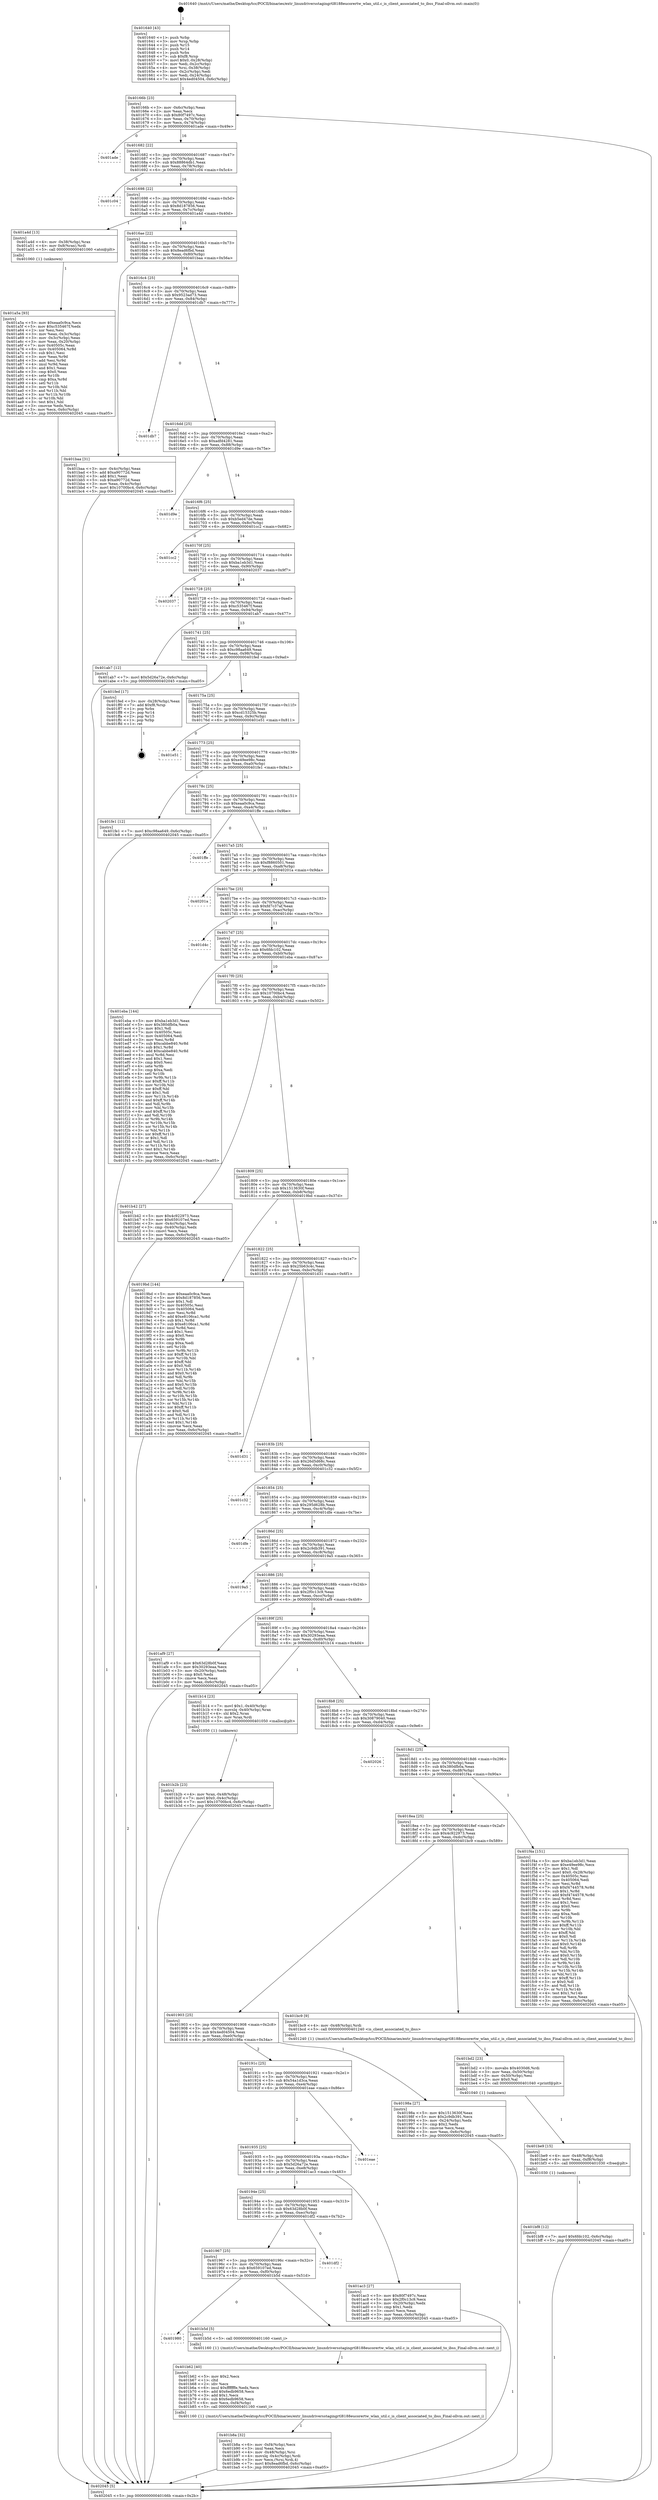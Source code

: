 digraph "0x401640" {
  label = "0x401640 (/mnt/c/Users/mathe/Desktop/tcc/POCII/binaries/extr_linuxdriversstagingrtl8188eucorertw_wlan_util.c_is_client_associated_to_ibss_Final-ollvm.out::main(0))"
  labelloc = "t"
  node[shape=record]

  Entry [label="",width=0.3,height=0.3,shape=circle,fillcolor=black,style=filled]
  "0x40166b" [label="{
     0x40166b [23]\l
     | [instrs]\l
     &nbsp;&nbsp;0x40166b \<+3\>: mov -0x6c(%rbp),%eax\l
     &nbsp;&nbsp;0x40166e \<+2\>: mov %eax,%ecx\l
     &nbsp;&nbsp;0x401670 \<+6\>: sub $0x80f7497c,%ecx\l
     &nbsp;&nbsp;0x401676 \<+3\>: mov %eax,-0x70(%rbp)\l
     &nbsp;&nbsp;0x401679 \<+3\>: mov %ecx,-0x74(%rbp)\l
     &nbsp;&nbsp;0x40167c \<+6\>: je 0000000000401ade \<main+0x49e\>\l
  }"]
  "0x401ade" [label="{
     0x401ade\l
  }", style=dashed]
  "0x401682" [label="{
     0x401682 [22]\l
     | [instrs]\l
     &nbsp;&nbsp;0x401682 \<+5\>: jmp 0000000000401687 \<main+0x47\>\l
     &nbsp;&nbsp;0x401687 \<+3\>: mov -0x70(%rbp),%eax\l
     &nbsp;&nbsp;0x40168a \<+5\>: sub $0x88864db1,%eax\l
     &nbsp;&nbsp;0x40168f \<+3\>: mov %eax,-0x78(%rbp)\l
     &nbsp;&nbsp;0x401692 \<+6\>: je 0000000000401c04 \<main+0x5c4\>\l
  }"]
  Exit [label="",width=0.3,height=0.3,shape=circle,fillcolor=black,style=filled,peripheries=2]
  "0x401c04" [label="{
     0x401c04\l
  }", style=dashed]
  "0x401698" [label="{
     0x401698 [22]\l
     | [instrs]\l
     &nbsp;&nbsp;0x401698 \<+5\>: jmp 000000000040169d \<main+0x5d\>\l
     &nbsp;&nbsp;0x40169d \<+3\>: mov -0x70(%rbp),%eax\l
     &nbsp;&nbsp;0x4016a0 \<+5\>: sub $0x8d187856,%eax\l
     &nbsp;&nbsp;0x4016a5 \<+3\>: mov %eax,-0x7c(%rbp)\l
     &nbsp;&nbsp;0x4016a8 \<+6\>: je 0000000000401a4d \<main+0x40d\>\l
  }"]
  "0x401bf8" [label="{
     0x401bf8 [12]\l
     | [instrs]\l
     &nbsp;&nbsp;0x401bf8 \<+7\>: movl $0x6fdc102,-0x6c(%rbp)\l
     &nbsp;&nbsp;0x401bff \<+5\>: jmp 0000000000402045 \<main+0xa05\>\l
  }"]
  "0x401a4d" [label="{
     0x401a4d [13]\l
     | [instrs]\l
     &nbsp;&nbsp;0x401a4d \<+4\>: mov -0x38(%rbp),%rax\l
     &nbsp;&nbsp;0x401a51 \<+4\>: mov 0x8(%rax),%rdi\l
     &nbsp;&nbsp;0x401a55 \<+5\>: call 0000000000401060 \<atoi@plt\>\l
     | [calls]\l
     &nbsp;&nbsp;0x401060 \{1\} (unknown)\l
  }"]
  "0x4016ae" [label="{
     0x4016ae [22]\l
     | [instrs]\l
     &nbsp;&nbsp;0x4016ae \<+5\>: jmp 00000000004016b3 \<main+0x73\>\l
     &nbsp;&nbsp;0x4016b3 \<+3\>: mov -0x70(%rbp),%eax\l
     &nbsp;&nbsp;0x4016b6 \<+5\>: sub $0x8ead6fbd,%eax\l
     &nbsp;&nbsp;0x4016bb \<+3\>: mov %eax,-0x80(%rbp)\l
     &nbsp;&nbsp;0x4016be \<+6\>: je 0000000000401baa \<main+0x56a\>\l
  }"]
  "0x401be9" [label="{
     0x401be9 [15]\l
     | [instrs]\l
     &nbsp;&nbsp;0x401be9 \<+4\>: mov -0x48(%rbp),%rdi\l
     &nbsp;&nbsp;0x401bed \<+6\>: mov %eax,-0xf8(%rbp)\l
     &nbsp;&nbsp;0x401bf3 \<+5\>: call 0000000000401030 \<free@plt\>\l
     | [calls]\l
     &nbsp;&nbsp;0x401030 \{1\} (unknown)\l
  }"]
  "0x401baa" [label="{
     0x401baa [31]\l
     | [instrs]\l
     &nbsp;&nbsp;0x401baa \<+3\>: mov -0x4c(%rbp),%eax\l
     &nbsp;&nbsp;0x401bad \<+5\>: add $0xa90772d,%eax\l
     &nbsp;&nbsp;0x401bb2 \<+3\>: add $0x1,%eax\l
     &nbsp;&nbsp;0x401bb5 \<+5\>: sub $0xa90772d,%eax\l
     &nbsp;&nbsp;0x401bba \<+3\>: mov %eax,-0x4c(%rbp)\l
     &nbsp;&nbsp;0x401bbd \<+7\>: movl $0x10700bc4,-0x6c(%rbp)\l
     &nbsp;&nbsp;0x401bc4 \<+5\>: jmp 0000000000402045 \<main+0xa05\>\l
  }"]
  "0x4016c4" [label="{
     0x4016c4 [25]\l
     | [instrs]\l
     &nbsp;&nbsp;0x4016c4 \<+5\>: jmp 00000000004016c9 \<main+0x89\>\l
     &nbsp;&nbsp;0x4016c9 \<+3\>: mov -0x70(%rbp),%eax\l
     &nbsp;&nbsp;0x4016cc \<+5\>: sub $0x9523ad73,%eax\l
     &nbsp;&nbsp;0x4016d1 \<+6\>: mov %eax,-0x84(%rbp)\l
     &nbsp;&nbsp;0x4016d7 \<+6\>: je 0000000000401db7 \<main+0x777\>\l
  }"]
  "0x401bd2" [label="{
     0x401bd2 [23]\l
     | [instrs]\l
     &nbsp;&nbsp;0x401bd2 \<+10\>: movabs $0x4030d6,%rdi\l
     &nbsp;&nbsp;0x401bdc \<+3\>: mov %eax,-0x50(%rbp)\l
     &nbsp;&nbsp;0x401bdf \<+3\>: mov -0x50(%rbp),%esi\l
     &nbsp;&nbsp;0x401be2 \<+2\>: mov $0x0,%al\l
     &nbsp;&nbsp;0x401be4 \<+5\>: call 0000000000401040 \<printf@plt\>\l
     | [calls]\l
     &nbsp;&nbsp;0x401040 \{1\} (unknown)\l
  }"]
  "0x401db7" [label="{
     0x401db7\l
  }", style=dashed]
  "0x4016dd" [label="{
     0x4016dd [25]\l
     | [instrs]\l
     &nbsp;&nbsp;0x4016dd \<+5\>: jmp 00000000004016e2 \<main+0xa2\>\l
     &nbsp;&nbsp;0x4016e2 \<+3\>: mov -0x70(%rbp),%eax\l
     &nbsp;&nbsp;0x4016e5 \<+5\>: sub $0xadfd4281,%eax\l
     &nbsp;&nbsp;0x4016ea \<+6\>: mov %eax,-0x88(%rbp)\l
     &nbsp;&nbsp;0x4016f0 \<+6\>: je 0000000000401d9e \<main+0x75e\>\l
  }"]
  "0x401b8a" [label="{
     0x401b8a [32]\l
     | [instrs]\l
     &nbsp;&nbsp;0x401b8a \<+6\>: mov -0xf4(%rbp),%ecx\l
     &nbsp;&nbsp;0x401b90 \<+3\>: imul %eax,%ecx\l
     &nbsp;&nbsp;0x401b93 \<+4\>: mov -0x48(%rbp),%rsi\l
     &nbsp;&nbsp;0x401b97 \<+4\>: movslq -0x4c(%rbp),%rdi\l
     &nbsp;&nbsp;0x401b9b \<+3\>: mov %ecx,(%rsi,%rdi,4)\l
     &nbsp;&nbsp;0x401b9e \<+7\>: movl $0x8ead6fbd,-0x6c(%rbp)\l
     &nbsp;&nbsp;0x401ba5 \<+5\>: jmp 0000000000402045 \<main+0xa05\>\l
  }"]
  "0x401d9e" [label="{
     0x401d9e\l
  }", style=dashed]
  "0x4016f6" [label="{
     0x4016f6 [25]\l
     | [instrs]\l
     &nbsp;&nbsp;0x4016f6 \<+5\>: jmp 00000000004016fb \<main+0xbb\>\l
     &nbsp;&nbsp;0x4016fb \<+3\>: mov -0x70(%rbp),%eax\l
     &nbsp;&nbsp;0x4016fe \<+5\>: sub $0xb5ed47de,%eax\l
     &nbsp;&nbsp;0x401703 \<+6\>: mov %eax,-0x8c(%rbp)\l
     &nbsp;&nbsp;0x401709 \<+6\>: je 0000000000401cc2 \<main+0x682\>\l
  }"]
  "0x401b62" [label="{
     0x401b62 [40]\l
     | [instrs]\l
     &nbsp;&nbsp;0x401b62 \<+5\>: mov $0x2,%ecx\l
     &nbsp;&nbsp;0x401b67 \<+1\>: cltd\l
     &nbsp;&nbsp;0x401b68 \<+2\>: idiv %ecx\l
     &nbsp;&nbsp;0x401b6a \<+6\>: imul $0xfffffffe,%edx,%ecx\l
     &nbsp;&nbsp;0x401b70 \<+6\>: add $0x6edb9658,%ecx\l
     &nbsp;&nbsp;0x401b76 \<+3\>: add $0x1,%ecx\l
     &nbsp;&nbsp;0x401b79 \<+6\>: sub $0x6edb9658,%ecx\l
     &nbsp;&nbsp;0x401b7f \<+6\>: mov %ecx,-0xf4(%rbp)\l
     &nbsp;&nbsp;0x401b85 \<+5\>: call 0000000000401160 \<next_i\>\l
     | [calls]\l
     &nbsp;&nbsp;0x401160 \{1\} (/mnt/c/Users/mathe/Desktop/tcc/POCII/binaries/extr_linuxdriversstagingrtl8188eucorertw_wlan_util.c_is_client_associated_to_ibss_Final-ollvm.out::next_i)\l
  }"]
  "0x401cc2" [label="{
     0x401cc2\l
  }", style=dashed]
  "0x40170f" [label="{
     0x40170f [25]\l
     | [instrs]\l
     &nbsp;&nbsp;0x40170f \<+5\>: jmp 0000000000401714 \<main+0xd4\>\l
     &nbsp;&nbsp;0x401714 \<+3\>: mov -0x70(%rbp),%eax\l
     &nbsp;&nbsp;0x401717 \<+5\>: sub $0xba1eb3d1,%eax\l
     &nbsp;&nbsp;0x40171c \<+6\>: mov %eax,-0x90(%rbp)\l
     &nbsp;&nbsp;0x401722 \<+6\>: je 0000000000402037 \<main+0x9f7\>\l
  }"]
  "0x401980" [label="{
     0x401980\l
  }", style=dashed]
  "0x402037" [label="{
     0x402037\l
  }", style=dashed]
  "0x401728" [label="{
     0x401728 [25]\l
     | [instrs]\l
     &nbsp;&nbsp;0x401728 \<+5\>: jmp 000000000040172d \<main+0xed\>\l
     &nbsp;&nbsp;0x40172d \<+3\>: mov -0x70(%rbp),%eax\l
     &nbsp;&nbsp;0x401730 \<+5\>: sub $0xc535467f,%eax\l
     &nbsp;&nbsp;0x401735 \<+6\>: mov %eax,-0x94(%rbp)\l
     &nbsp;&nbsp;0x40173b \<+6\>: je 0000000000401ab7 \<main+0x477\>\l
  }"]
  "0x401b5d" [label="{
     0x401b5d [5]\l
     | [instrs]\l
     &nbsp;&nbsp;0x401b5d \<+5\>: call 0000000000401160 \<next_i\>\l
     | [calls]\l
     &nbsp;&nbsp;0x401160 \{1\} (/mnt/c/Users/mathe/Desktop/tcc/POCII/binaries/extr_linuxdriversstagingrtl8188eucorertw_wlan_util.c_is_client_associated_to_ibss_Final-ollvm.out::next_i)\l
  }"]
  "0x401ab7" [label="{
     0x401ab7 [12]\l
     | [instrs]\l
     &nbsp;&nbsp;0x401ab7 \<+7\>: movl $0x5d26a72e,-0x6c(%rbp)\l
     &nbsp;&nbsp;0x401abe \<+5\>: jmp 0000000000402045 \<main+0xa05\>\l
  }"]
  "0x401741" [label="{
     0x401741 [25]\l
     | [instrs]\l
     &nbsp;&nbsp;0x401741 \<+5\>: jmp 0000000000401746 \<main+0x106\>\l
     &nbsp;&nbsp;0x401746 \<+3\>: mov -0x70(%rbp),%eax\l
     &nbsp;&nbsp;0x401749 \<+5\>: sub $0xc98aa649,%eax\l
     &nbsp;&nbsp;0x40174e \<+6\>: mov %eax,-0x98(%rbp)\l
     &nbsp;&nbsp;0x401754 \<+6\>: je 0000000000401fed \<main+0x9ad\>\l
  }"]
  "0x401967" [label="{
     0x401967 [25]\l
     | [instrs]\l
     &nbsp;&nbsp;0x401967 \<+5\>: jmp 000000000040196c \<main+0x32c\>\l
     &nbsp;&nbsp;0x40196c \<+3\>: mov -0x70(%rbp),%eax\l
     &nbsp;&nbsp;0x40196f \<+5\>: sub $0x659107ed,%eax\l
     &nbsp;&nbsp;0x401974 \<+6\>: mov %eax,-0xf0(%rbp)\l
     &nbsp;&nbsp;0x40197a \<+6\>: je 0000000000401b5d \<main+0x51d\>\l
  }"]
  "0x401fed" [label="{
     0x401fed [17]\l
     | [instrs]\l
     &nbsp;&nbsp;0x401fed \<+3\>: mov -0x28(%rbp),%eax\l
     &nbsp;&nbsp;0x401ff0 \<+7\>: add $0xf8,%rsp\l
     &nbsp;&nbsp;0x401ff7 \<+1\>: pop %rbx\l
     &nbsp;&nbsp;0x401ff8 \<+2\>: pop %r14\l
     &nbsp;&nbsp;0x401ffa \<+2\>: pop %r15\l
     &nbsp;&nbsp;0x401ffc \<+1\>: pop %rbp\l
     &nbsp;&nbsp;0x401ffd \<+1\>: ret\l
  }"]
  "0x40175a" [label="{
     0x40175a [25]\l
     | [instrs]\l
     &nbsp;&nbsp;0x40175a \<+5\>: jmp 000000000040175f \<main+0x11f\>\l
     &nbsp;&nbsp;0x40175f \<+3\>: mov -0x70(%rbp),%eax\l
     &nbsp;&nbsp;0x401762 \<+5\>: sub $0xcd15325b,%eax\l
     &nbsp;&nbsp;0x401767 \<+6\>: mov %eax,-0x9c(%rbp)\l
     &nbsp;&nbsp;0x40176d \<+6\>: je 0000000000401e51 \<main+0x811\>\l
  }"]
  "0x401df2" [label="{
     0x401df2\l
  }", style=dashed]
  "0x401e51" [label="{
     0x401e51\l
  }", style=dashed]
  "0x401773" [label="{
     0x401773 [25]\l
     | [instrs]\l
     &nbsp;&nbsp;0x401773 \<+5\>: jmp 0000000000401778 \<main+0x138\>\l
     &nbsp;&nbsp;0x401778 \<+3\>: mov -0x70(%rbp),%eax\l
     &nbsp;&nbsp;0x40177b \<+5\>: sub $0xe49ee98c,%eax\l
     &nbsp;&nbsp;0x401780 \<+6\>: mov %eax,-0xa0(%rbp)\l
     &nbsp;&nbsp;0x401786 \<+6\>: je 0000000000401fe1 \<main+0x9a1\>\l
  }"]
  "0x401b2b" [label="{
     0x401b2b [23]\l
     | [instrs]\l
     &nbsp;&nbsp;0x401b2b \<+4\>: mov %rax,-0x48(%rbp)\l
     &nbsp;&nbsp;0x401b2f \<+7\>: movl $0x0,-0x4c(%rbp)\l
     &nbsp;&nbsp;0x401b36 \<+7\>: movl $0x10700bc4,-0x6c(%rbp)\l
     &nbsp;&nbsp;0x401b3d \<+5\>: jmp 0000000000402045 \<main+0xa05\>\l
  }"]
  "0x401fe1" [label="{
     0x401fe1 [12]\l
     | [instrs]\l
     &nbsp;&nbsp;0x401fe1 \<+7\>: movl $0xc98aa649,-0x6c(%rbp)\l
     &nbsp;&nbsp;0x401fe8 \<+5\>: jmp 0000000000402045 \<main+0xa05\>\l
  }"]
  "0x40178c" [label="{
     0x40178c [25]\l
     | [instrs]\l
     &nbsp;&nbsp;0x40178c \<+5\>: jmp 0000000000401791 \<main+0x151\>\l
     &nbsp;&nbsp;0x401791 \<+3\>: mov -0x70(%rbp),%eax\l
     &nbsp;&nbsp;0x401794 \<+5\>: sub $0xeaa0c9ca,%eax\l
     &nbsp;&nbsp;0x401799 \<+6\>: mov %eax,-0xa4(%rbp)\l
     &nbsp;&nbsp;0x40179f \<+6\>: je 0000000000401ffe \<main+0x9be\>\l
  }"]
  "0x40194e" [label="{
     0x40194e [25]\l
     | [instrs]\l
     &nbsp;&nbsp;0x40194e \<+5\>: jmp 0000000000401953 \<main+0x313\>\l
     &nbsp;&nbsp;0x401953 \<+3\>: mov -0x70(%rbp),%eax\l
     &nbsp;&nbsp;0x401956 \<+5\>: sub $0x63d28b0f,%eax\l
     &nbsp;&nbsp;0x40195b \<+6\>: mov %eax,-0xec(%rbp)\l
     &nbsp;&nbsp;0x401961 \<+6\>: je 0000000000401df2 \<main+0x7b2\>\l
  }"]
  "0x401ffe" [label="{
     0x401ffe\l
  }", style=dashed]
  "0x4017a5" [label="{
     0x4017a5 [25]\l
     | [instrs]\l
     &nbsp;&nbsp;0x4017a5 \<+5\>: jmp 00000000004017aa \<main+0x16a\>\l
     &nbsp;&nbsp;0x4017aa \<+3\>: mov -0x70(%rbp),%eax\l
     &nbsp;&nbsp;0x4017ad \<+5\>: sub $0xf8860501,%eax\l
     &nbsp;&nbsp;0x4017b2 \<+6\>: mov %eax,-0xa8(%rbp)\l
     &nbsp;&nbsp;0x4017b8 \<+6\>: je 000000000040201a \<main+0x9da\>\l
  }"]
  "0x401ac3" [label="{
     0x401ac3 [27]\l
     | [instrs]\l
     &nbsp;&nbsp;0x401ac3 \<+5\>: mov $0x80f7497c,%eax\l
     &nbsp;&nbsp;0x401ac8 \<+5\>: mov $0x2f0c13c9,%ecx\l
     &nbsp;&nbsp;0x401acd \<+3\>: mov -0x20(%rbp),%edx\l
     &nbsp;&nbsp;0x401ad0 \<+3\>: cmp $0x1,%edx\l
     &nbsp;&nbsp;0x401ad3 \<+3\>: cmovl %ecx,%eax\l
     &nbsp;&nbsp;0x401ad6 \<+3\>: mov %eax,-0x6c(%rbp)\l
     &nbsp;&nbsp;0x401ad9 \<+5\>: jmp 0000000000402045 \<main+0xa05\>\l
  }"]
  "0x40201a" [label="{
     0x40201a\l
  }", style=dashed]
  "0x4017be" [label="{
     0x4017be [25]\l
     | [instrs]\l
     &nbsp;&nbsp;0x4017be \<+5\>: jmp 00000000004017c3 \<main+0x183\>\l
     &nbsp;&nbsp;0x4017c3 \<+3\>: mov -0x70(%rbp),%eax\l
     &nbsp;&nbsp;0x4017c6 \<+5\>: sub $0xfd7c37af,%eax\l
     &nbsp;&nbsp;0x4017cb \<+6\>: mov %eax,-0xac(%rbp)\l
     &nbsp;&nbsp;0x4017d1 \<+6\>: je 0000000000401d4c \<main+0x70c\>\l
  }"]
  "0x401935" [label="{
     0x401935 [25]\l
     | [instrs]\l
     &nbsp;&nbsp;0x401935 \<+5\>: jmp 000000000040193a \<main+0x2fa\>\l
     &nbsp;&nbsp;0x40193a \<+3\>: mov -0x70(%rbp),%eax\l
     &nbsp;&nbsp;0x40193d \<+5\>: sub $0x5d26a72e,%eax\l
     &nbsp;&nbsp;0x401942 \<+6\>: mov %eax,-0xe8(%rbp)\l
     &nbsp;&nbsp;0x401948 \<+6\>: je 0000000000401ac3 \<main+0x483\>\l
  }"]
  "0x401d4c" [label="{
     0x401d4c\l
  }", style=dashed]
  "0x4017d7" [label="{
     0x4017d7 [25]\l
     | [instrs]\l
     &nbsp;&nbsp;0x4017d7 \<+5\>: jmp 00000000004017dc \<main+0x19c\>\l
     &nbsp;&nbsp;0x4017dc \<+3\>: mov -0x70(%rbp),%eax\l
     &nbsp;&nbsp;0x4017df \<+5\>: sub $0x6fdc102,%eax\l
     &nbsp;&nbsp;0x4017e4 \<+6\>: mov %eax,-0xb0(%rbp)\l
     &nbsp;&nbsp;0x4017ea \<+6\>: je 0000000000401eba \<main+0x87a\>\l
  }"]
  "0x401eae" [label="{
     0x401eae\l
  }", style=dashed]
  "0x401eba" [label="{
     0x401eba [144]\l
     | [instrs]\l
     &nbsp;&nbsp;0x401eba \<+5\>: mov $0xba1eb3d1,%eax\l
     &nbsp;&nbsp;0x401ebf \<+5\>: mov $0x380dfb0a,%ecx\l
     &nbsp;&nbsp;0x401ec4 \<+2\>: mov $0x1,%dl\l
     &nbsp;&nbsp;0x401ec6 \<+7\>: mov 0x40505c,%esi\l
     &nbsp;&nbsp;0x401ecd \<+7\>: mov 0x405064,%edi\l
     &nbsp;&nbsp;0x401ed4 \<+3\>: mov %esi,%r8d\l
     &nbsp;&nbsp;0x401ed7 \<+7\>: sub $0xcabbe840,%r8d\l
     &nbsp;&nbsp;0x401ede \<+4\>: sub $0x1,%r8d\l
     &nbsp;&nbsp;0x401ee2 \<+7\>: add $0xcabbe840,%r8d\l
     &nbsp;&nbsp;0x401ee9 \<+4\>: imul %r8d,%esi\l
     &nbsp;&nbsp;0x401eed \<+3\>: and $0x1,%esi\l
     &nbsp;&nbsp;0x401ef0 \<+3\>: cmp $0x0,%esi\l
     &nbsp;&nbsp;0x401ef3 \<+4\>: sete %r9b\l
     &nbsp;&nbsp;0x401ef7 \<+3\>: cmp $0xa,%edi\l
     &nbsp;&nbsp;0x401efa \<+4\>: setl %r10b\l
     &nbsp;&nbsp;0x401efe \<+3\>: mov %r9b,%r11b\l
     &nbsp;&nbsp;0x401f01 \<+4\>: xor $0xff,%r11b\l
     &nbsp;&nbsp;0x401f05 \<+3\>: mov %r10b,%bl\l
     &nbsp;&nbsp;0x401f08 \<+3\>: xor $0xff,%bl\l
     &nbsp;&nbsp;0x401f0b \<+3\>: xor $0x1,%dl\l
     &nbsp;&nbsp;0x401f0e \<+3\>: mov %r11b,%r14b\l
     &nbsp;&nbsp;0x401f11 \<+4\>: and $0xff,%r14b\l
     &nbsp;&nbsp;0x401f15 \<+3\>: and %dl,%r9b\l
     &nbsp;&nbsp;0x401f18 \<+3\>: mov %bl,%r15b\l
     &nbsp;&nbsp;0x401f1b \<+4\>: and $0xff,%r15b\l
     &nbsp;&nbsp;0x401f1f \<+3\>: and %dl,%r10b\l
     &nbsp;&nbsp;0x401f22 \<+3\>: or %r9b,%r14b\l
     &nbsp;&nbsp;0x401f25 \<+3\>: or %r10b,%r15b\l
     &nbsp;&nbsp;0x401f28 \<+3\>: xor %r15b,%r14b\l
     &nbsp;&nbsp;0x401f2b \<+3\>: or %bl,%r11b\l
     &nbsp;&nbsp;0x401f2e \<+4\>: xor $0xff,%r11b\l
     &nbsp;&nbsp;0x401f32 \<+3\>: or $0x1,%dl\l
     &nbsp;&nbsp;0x401f35 \<+3\>: and %dl,%r11b\l
     &nbsp;&nbsp;0x401f38 \<+3\>: or %r11b,%r14b\l
     &nbsp;&nbsp;0x401f3b \<+4\>: test $0x1,%r14b\l
     &nbsp;&nbsp;0x401f3f \<+3\>: cmovne %ecx,%eax\l
     &nbsp;&nbsp;0x401f42 \<+3\>: mov %eax,-0x6c(%rbp)\l
     &nbsp;&nbsp;0x401f45 \<+5\>: jmp 0000000000402045 \<main+0xa05\>\l
  }"]
  "0x4017f0" [label="{
     0x4017f0 [25]\l
     | [instrs]\l
     &nbsp;&nbsp;0x4017f0 \<+5\>: jmp 00000000004017f5 \<main+0x1b5\>\l
     &nbsp;&nbsp;0x4017f5 \<+3\>: mov -0x70(%rbp),%eax\l
     &nbsp;&nbsp;0x4017f8 \<+5\>: sub $0x10700bc4,%eax\l
     &nbsp;&nbsp;0x4017fd \<+6\>: mov %eax,-0xb4(%rbp)\l
     &nbsp;&nbsp;0x401803 \<+6\>: je 0000000000401b42 \<main+0x502\>\l
  }"]
  "0x401a5a" [label="{
     0x401a5a [93]\l
     | [instrs]\l
     &nbsp;&nbsp;0x401a5a \<+5\>: mov $0xeaa0c9ca,%ecx\l
     &nbsp;&nbsp;0x401a5f \<+5\>: mov $0xc535467f,%edx\l
     &nbsp;&nbsp;0x401a64 \<+2\>: xor %esi,%esi\l
     &nbsp;&nbsp;0x401a66 \<+3\>: mov %eax,-0x3c(%rbp)\l
     &nbsp;&nbsp;0x401a69 \<+3\>: mov -0x3c(%rbp),%eax\l
     &nbsp;&nbsp;0x401a6c \<+3\>: mov %eax,-0x20(%rbp)\l
     &nbsp;&nbsp;0x401a6f \<+7\>: mov 0x40505c,%eax\l
     &nbsp;&nbsp;0x401a76 \<+8\>: mov 0x405064,%r8d\l
     &nbsp;&nbsp;0x401a7e \<+3\>: sub $0x1,%esi\l
     &nbsp;&nbsp;0x401a81 \<+3\>: mov %eax,%r9d\l
     &nbsp;&nbsp;0x401a84 \<+3\>: add %esi,%r9d\l
     &nbsp;&nbsp;0x401a87 \<+4\>: imul %r9d,%eax\l
     &nbsp;&nbsp;0x401a8b \<+3\>: and $0x1,%eax\l
     &nbsp;&nbsp;0x401a8e \<+3\>: cmp $0x0,%eax\l
     &nbsp;&nbsp;0x401a91 \<+4\>: sete %r10b\l
     &nbsp;&nbsp;0x401a95 \<+4\>: cmp $0xa,%r8d\l
     &nbsp;&nbsp;0x401a99 \<+4\>: setl %r11b\l
     &nbsp;&nbsp;0x401a9d \<+3\>: mov %r10b,%bl\l
     &nbsp;&nbsp;0x401aa0 \<+3\>: and %r11b,%bl\l
     &nbsp;&nbsp;0x401aa3 \<+3\>: xor %r11b,%r10b\l
     &nbsp;&nbsp;0x401aa6 \<+3\>: or %r10b,%bl\l
     &nbsp;&nbsp;0x401aa9 \<+3\>: test $0x1,%bl\l
     &nbsp;&nbsp;0x401aac \<+3\>: cmovne %edx,%ecx\l
     &nbsp;&nbsp;0x401aaf \<+3\>: mov %ecx,-0x6c(%rbp)\l
     &nbsp;&nbsp;0x401ab2 \<+5\>: jmp 0000000000402045 \<main+0xa05\>\l
  }"]
  "0x401b42" [label="{
     0x401b42 [27]\l
     | [instrs]\l
     &nbsp;&nbsp;0x401b42 \<+5\>: mov $0x4c922973,%eax\l
     &nbsp;&nbsp;0x401b47 \<+5\>: mov $0x659107ed,%ecx\l
     &nbsp;&nbsp;0x401b4c \<+3\>: mov -0x4c(%rbp),%edx\l
     &nbsp;&nbsp;0x401b4f \<+3\>: cmp -0x40(%rbp),%edx\l
     &nbsp;&nbsp;0x401b52 \<+3\>: cmovl %ecx,%eax\l
     &nbsp;&nbsp;0x401b55 \<+3\>: mov %eax,-0x6c(%rbp)\l
     &nbsp;&nbsp;0x401b58 \<+5\>: jmp 0000000000402045 \<main+0xa05\>\l
  }"]
  "0x401809" [label="{
     0x401809 [25]\l
     | [instrs]\l
     &nbsp;&nbsp;0x401809 \<+5\>: jmp 000000000040180e \<main+0x1ce\>\l
     &nbsp;&nbsp;0x40180e \<+3\>: mov -0x70(%rbp),%eax\l
     &nbsp;&nbsp;0x401811 \<+5\>: sub $0x1513630f,%eax\l
     &nbsp;&nbsp;0x401816 \<+6\>: mov %eax,-0xb8(%rbp)\l
     &nbsp;&nbsp;0x40181c \<+6\>: je 00000000004019bd \<main+0x37d\>\l
  }"]
  "0x401640" [label="{
     0x401640 [43]\l
     | [instrs]\l
     &nbsp;&nbsp;0x401640 \<+1\>: push %rbp\l
     &nbsp;&nbsp;0x401641 \<+3\>: mov %rsp,%rbp\l
     &nbsp;&nbsp;0x401644 \<+2\>: push %r15\l
     &nbsp;&nbsp;0x401646 \<+2\>: push %r14\l
     &nbsp;&nbsp;0x401648 \<+1\>: push %rbx\l
     &nbsp;&nbsp;0x401649 \<+7\>: sub $0xf8,%rsp\l
     &nbsp;&nbsp;0x401650 \<+7\>: movl $0x0,-0x28(%rbp)\l
     &nbsp;&nbsp;0x401657 \<+3\>: mov %edi,-0x2c(%rbp)\l
     &nbsp;&nbsp;0x40165a \<+4\>: mov %rsi,-0x38(%rbp)\l
     &nbsp;&nbsp;0x40165e \<+3\>: mov -0x2c(%rbp),%edi\l
     &nbsp;&nbsp;0x401661 \<+3\>: mov %edi,-0x24(%rbp)\l
     &nbsp;&nbsp;0x401664 \<+7\>: movl $0x4ed04504,-0x6c(%rbp)\l
  }"]
  "0x4019bd" [label="{
     0x4019bd [144]\l
     | [instrs]\l
     &nbsp;&nbsp;0x4019bd \<+5\>: mov $0xeaa0c9ca,%eax\l
     &nbsp;&nbsp;0x4019c2 \<+5\>: mov $0x8d187856,%ecx\l
     &nbsp;&nbsp;0x4019c7 \<+2\>: mov $0x1,%dl\l
     &nbsp;&nbsp;0x4019c9 \<+7\>: mov 0x40505c,%esi\l
     &nbsp;&nbsp;0x4019d0 \<+7\>: mov 0x405064,%edi\l
     &nbsp;&nbsp;0x4019d7 \<+3\>: mov %esi,%r8d\l
     &nbsp;&nbsp;0x4019da \<+7\>: add $0xe8106ca1,%r8d\l
     &nbsp;&nbsp;0x4019e1 \<+4\>: sub $0x1,%r8d\l
     &nbsp;&nbsp;0x4019e5 \<+7\>: sub $0xe8106ca1,%r8d\l
     &nbsp;&nbsp;0x4019ec \<+4\>: imul %r8d,%esi\l
     &nbsp;&nbsp;0x4019f0 \<+3\>: and $0x1,%esi\l
     &nbsp;&nbsp;0x4019f3 \<+3\>: cmp $0x0,%esi\l
     &nbsp;&nbsp;0x4019f6 \<+4\>: sete %r9b\l
     &nbsp;&nbsp;0x4019fa \<+3\>: cmp $0xa,%edi\l
     &nbsp;&nbsp;0x4019fd \<+4\>: setl %r10b\l
     &nbsp;&nbsp;0x401a01 \<+3\>: mov %r9b,%r11b\l
     &nbsp;&nbsp;0x401a04 \<+4\>: xor $0xff,%r11b\l
     &nbsp;&nbsp;0x401a08 \<+3\>: mov %r10b,%bl\l
     &nbsp;&nbsp;0x401a0b \<+3\>: xor $0xff,%bl\l
     &nbsp;&nbsp;0x401a0e \<+3\>: xor $0x0,%dl\l
     &nbsp;&nbsp;0x401a11 \<+3\>: mov %r11b,%r14b\l
     &nbsp;&nbsp;0x401a14 \<+4\>: and $0x0,%r14b\l
     &nbsp;&nbsp;0x401a18 \<+3\>: and %dl,%r9b\l
     &nbsp;&nbsp;0x401a1b \<+3\>: mov %bl,%r15b\l
     &nbsp;&nbsp;0x401a1e \<+4\>: and $0x0,%r15b\l
     &nbsp;&nbsp;0x401a22 \<+3\>: and %dl,%r10b\l
     &nbsp;&nbsp;0x401a25 \<+3\>: or %r9b,%r14b\l
     &nbsp;&nbsp;0x401a28 \<+3\>: or %r10b,%r15b\l
     &nbsp;&nbsp;0x401a2b \<+3\>: xor %r15b,%r14b\l
     &nbsp;&nbsp;0x401a2e \<+3\>: or %bl,%r11b\l
     &nbsp;&nbsp;0x401a31 \<+4\>: xor $0xff,%r11b\l
     &nbsp;&nbsp;0x401a35 \<+3\>: or $0x0,%dl\l
     &nbsp;&nbsp;0x401a38 \<+3\>: and %dl,%r11b\l
     &nbsp;&nbsp;0x401a3b \<+3\>: or %r11b,%r14b\l
     &nbsp;&nbsp;0x401a3e \<+4\>: test $0x1,%r14b\l
     &nbsp;&nbsp;0x401a42 \<+3\>: cmovne %ecx,%eax\l
     &nbsp;&nbsp;0x401a45 \<+3\>: mov %eax,-0x6c(%rbp)\l
     &nbsp;&nbsp;0x401a48 \<+5\>: jmp 0000000000402045 \<main+0xa05\>\l
  }"]
  "0x401822" [label="{
     0x401822 [25]\l
     | [instrs]\l
     &nbsp;&nbsp;0x401822 \<+5\>: jmp 0000000000401827 \<main+0x1e7\>\l
     &nbsp;&nbsp;0x401827 \<+3\>: mov -0x70(%rbp),%eax\l
     &nbsp;&nbsp;0x40182a \<+5\>: sub $0x25b63c4c,%eax\l
     &nbsp;&nbsp;0x40182f \<+6\>: mov %eax,-0xbc(%rbp)\l
     &nbsp;&nbsp;0x401835 \<+6\>: je 0000000000401d31 \<main+0x6f1\>\l
  }"]
  "0x402045" [label="{
     0x402045 [5]\l
     | [instrs]\l
     &nbsp;&nbsp;0x402045 \<+5\>: jmp 000000000040166b \<main+0x2b\>\l
  }"]
  "0x401d31" [label="{
     0x401d31\l
  }", style=dashed]
  "0x40183b" [label="{
     0x40183b [25]\l
     | [instrs]\l
     &nbsp;&nbsp;0x40183b \<+5\>: jmp 0000000000401840 \<main+0x200\>\l
     &nbsp;&nbsp;0x401840 \<+3\>: mov -0x70(%rbp),%eax\l
     &nbsp;&nbsp;0x401843 \<+5\>: sub $0x26d5d68c,%eax\l
     &nbsp;&nbsp;0x401848 \<+6\>: mov %eax,-0xc0(%rbp)\l
     &nbsp;&nbsp;0x40184e \<+6\>: je 0000000000401c32 \<main+0x5f2\>\l
  }"]
  "0x40191c" [label="{
     0x40191c [25]\l
     | [instrs]\l
     &nbsp;&nbsp;0x40191c \<+5\>: jmp 0000000000401921 \<main+0x2e1\>\l
     &nbsp;&nbsp;0x401921 \<+3\>: mov -0x70(%rbp),%eax\l
     &nbsp;&nbsp;0x401924 \<+5\>: sub $0x54a1d3ca,%eax\l
     &nbsp;&nbsp;0x401929 \<+6\>: mov %eax,-0xe4(%rbp)\l
     &nbsp;&nbsp;0x40192f \<+6\>: je 0000000000401eae \<main+0x86e\>\l
  }"]
  "0x401c32" [label="{
     0x401c32\l
  }", style=dashed]
  "0x401854" [label="{
     0x401854 [25]\l
     | [instrs]\l
     &nbsp;&nbsp;0x401854 \<+5\>: jmp 0000000000401859 \<main+0x219\>\l
     &nbsp;&nbsp;0x401859 \<+3\>: mov -0x70(%rbp),%eax\l
     &nbsp;&nbsp;0x40185c \<+5\>: sub $0x295d628b,%eax\l
     &nbsp;&nbsp;0x401861 \<+6\>: mov %eax,-0xc4(%rbp)\l
     &nbsp;&nbsp;0x401867 \<+6\>: je 0000000000401dfe \<main+0x7be\>\l
  }"]
  "0x40198a" [label="{
     0x40198a [27]\l
     | [instrs]\l
     &nbsp;&nbsp;0x40198a \<+5\>: mov $0x1513630f,%eax\l
     &nbsp;&nbsp;0x40198f \<+5\>: mov $0x2c9db391,%ecx\l
     &nbsp;&nbsp;0x401994 \<+3\>: mov -0x24(%rbp),%edx\l
     &nbsp;&nbsp;0x401997 \<+3\>: cmp $0x2,%edx\l
     &nbsp;&nbsp;0x40199a \<+3\>: cmovne %ecx,%eax\l
     &nbsp;&nbsp;0x40199d \<+3\>: mov %eax,-0x6c(%rbp)\l
     &nbsp;&nbsp;0x4019a0 \<+5\>: jmp 0000000000402045 \<main+0xa05\>\l
  }"]
  "0x401dfe" [label="{
     0x401dfe\l
  }", style=dashed]
  "0x40186d" [label="{
     0x40186d [25]\l
     | [instrs]\l
     &nbsp;&nbsp;0x40186d \<+5\>: jmp 0000000000401872 \<main+0x232\>\l
     &nbsp;&nbsp;0x401872 \<+3\>: mov -0x70(%rbp),%eax\l
     &nbsp;&nbsp;0x401875 \<+5\>: sub $0x2c9db391,%eax\l
     &nbsp;&nbsp;0x40187a \<+6\>: mov %eax,-0xc8(%rbp)\l
     &nbsp;&nbsp;0x401880 \<+6\>: je 00000000004019a5 \<main+0x365\>\l
  }"]
  "0x401903" [label="{
     0x401903 [25]\l
     | [instrs]\l
     &nbsp;&nbsp;0x401903 \<+5\>: jmp 0000000000401908 \<main+0x2c8\>\l
     &nbsp;&nbsp;0x401908 \<+3\>: mov -0x70(%rbp),%eax\l
     &nbsp;&nbsp;0x40190b \<+5\>: sub $0x4ed04504,%eax\l
     &nbsp;&nbsp;0x401910 \<+6\>: mov %eax,-0xe0(%rbp)\l
     &nbsp;&nbsp;0x401916 \<+6\>: je 000000000040198a \<main+0x34a\>\l
  }"]
  "0x4019a5" [label="{
     0x4019a5\l
  }", style=dashed]
  "0x401886" [label="{
     0x401886 [25]\l
     | [instrs]\l
     &nbsp;&nbsp;0x401886 \<+5\>: jmp 000000000040188b \<main+0x24b\>\l
     &nbsp;&nbsp;0x40188b \<+3\>: mov -0x70(%rbp),%eax\l
     &nbsp;&nbsp;0x40188e \<+5\>: sub $0x2f0c13c9,%eax\l
     &nbsp;&nbsp;0x401893 \<+6\>: mov %eax,-0xcc(%rbp)\l
     &nbsp;&nbsp;0x401899 \<+6\>: je 0000000000401af9 \<main+0x4b9\>\l
  }"]
  "0x401bc9" [label="{
     0x401bc9 [9]\l
     | [instrs]\l
     &nbsp;&nbsp;0x401bc9 \<+4\>: mov -0x48(%rbp),%rdi\l
     &nbsp;&nbsp;0x401bcd \<+5\>: call 0000000000401240 \<is_client_associated_to_ibss\>\l
     | [calls]\l
     &nbsp;&nbsp;0x401240 \{1\} (/mnt/c/Users/mathe/Desktop/tcc/POCII/binaries/extr_linuxdriversstagingrtl8188eucorertw_wlan_util.c_is_client_associated_to_ibss_Final-ollvm.out::is_client_associated_to_ibss)\l
  }"]
  "0x401af9" [label="{
     0x401af9 [27]\l
     | [instrs]\l
     &nbsp;&nbsp;0x401af9 \<+5\>: mov $0x63d28b0f,%eax\l
     &nbsp;&nbsp;0x401afe \<+5\>: mov $0x30293eaa,%ecx\l
     &nbsp;&nbsp;0x401b03 \<+3\>: mov -0x20(%rbp),%edx\l
     &nbsp;&nbsp;0x401b06 \<+3\>: cmp $0x0,%edx\l
     &nbsp;&nbsp;0x401b09 \<+3\>: cmove %ecx,%eax\l
     &nbsp;&nbsp;0x401b0c \<+3\>: mov %eax,-0x6c(%rbp)\l
     &nbsp;&nbsp;0x401b0f \<+5\>: jmp 0000000000402045 \<main+0xa05\>\l
  }"]
  "0x40189f" [label="{
     0x40189f [25]\l
     | [instrs]\l
     &nbsp;&nbsp;0x40189f \<+5\>: jmp 00000000004018a4 \<main+0x264\>\l
     &nbsp;&nbsp;0x4018a4 \<+3\>: mov -0x70(%rbp),%eax\l
     &nbsp;&nbsp;0x4018a7 \<+5\>: sub $0x30293eaa,%eax\l
     &nbsp;&nbsp;0x4018ac \<+6\>: mov %eax,-0xd0(%rbp)\l
     &nbsp;&nbsp;0x4018b2 \<+6\>: je 0000000000401b14 \<main+0x4d4\>\l
  }"]
  "0x4018ea" [label="{
     0x4018ea [25]\l
     | [instrs]\l
     &nbsp;&nbsp;0x4018ea \<+5\>: jmp 00000000004018ef \<main+0x2af\>\l
     &nbsp;&nbsp;0x4018ef \<+3\>: mov -0x70(%rbp),%eax\l
     &nbsp;&nbsp;0x4018f2 \<+5\>: sub $0x4c922973,%eax\l
     &nbsp;&nbsp;0x4018f7 \<+6\>: mov %eax,-0xdc(%rbp)\l
     &nbsp;&nbsp;0x4018fd \<+6\>: je 0000000000401bc9 \<main+0x589\>\l
  }"]
  "0x401b14" [label="{
     0x401b14 [23]\l
     | [instrs]\l
     &nbsp;&nbsp;0x401b14 \<+7\>: movl $0x1,-0x40(%rbp)\l
     &nbsp;&nbsp;0x401b1b \<+4\>: movslq -0x40(%rbp),%rax\l
     &nbsp;&nbsp;0x401b1f \<+4\>: shl $0x2,%rax\l
     &nbsp;&nbsp;0x401b23 \<+3\>: mov %rax,%rdi\l
     &nbsp;&nbsp;0x401b26 \<+5\>: call 0000000000401050 \<malloc@plt\>\l
     | [calls]\l
     &nbsp;&nbsp;0x401050 \{1\} (unknown)\l
  }"]
  "0x4018b8" [label="{
     0x4018b8 [25]\l
     | [instrs]\l
     &nbsp;&nbsp;0x4018b8 \<+5\>: jmp 00000000004018bd \<main+0x27d\>\l
     &nbsp;&nbsp;0x4018bd \<+3\>: mov -0x70(%rbp),%eax\l
     &nbsp;&nbsp;0x4018c0 \<+5\>: sub $0x30879040,%eax\l
     &nbsp;&nbsp;0x4018c5 \<+6\>: mov %eax,-0xd4(%rbp)\l
     &nbsp;&nbsp;0x4018cb \<+6\>: je 0000000000402026 \<main+0x9e6\>\l
  }"]
  "0x401f4a" [label="{
     0x401f4a [151]\l
     | [instrs]\l
     &nbsp;&nbsp;0x401f4a \<+5\>: mov $0xba1eb3d1,%eax\l
     &nbsp;&nbsp;0x401f4f \<+5\>: mov $0xe49ee98c,%ecx\l
     &nbsp;&nbsp;0x401f54 \<+2\>: mov $0x1,%dl\l
     &nbsp;&nbsp;0x401f56 \<+7\>: movl $0x0,-0x28(%rbp)\l
     &nbsp;&nbsp;0x401f5d \<+7\>: mov 0x40505c,%esi\l
     &nbsp;&nbsp;0x401f64 \<+7\>: mov 0x405064,%edi\l
     &nbsp;&nbsp;0x401f6b \<+3\>: mov %esi,%r8d\l
     &nbsp;&nbsp;0x401f6e \<+7\>: sub $0xf4744578,%r8d\l
     &nbsp;&nbsp;0x401f75 \<+4\>: sub $0x1,%r8d\l
     &nbsp;&nbsp;0x401f79 \<+7\>: add $0xf4744578,%r8d\l
     &nbsp;&nbsp;0x401f80 \<+4\>: imul %r8d,%esi\l
     &nbsp;&nbsp;0x401f84 \<+3\>: and $0x1,%esi\l
     &nbsp;&nbsp;0x401f87 \<+3\>: cmp $0x0,%esi\l
     &nbsp;&nbsp;0x401f8a \<+4\>: sete %r9b\l
     &nbsp;&nbsp;0x401f8e \<+3\>: cmp $0xa,%edi\l
     &nbsp;&nbsp;0x401f91 \<+4\>: setl %r10b\l
     &nbsp;&nbsp;0x401f95 \<+3\>: mov %r9b,%r11b\l
     &nbsp;&nbsp;0x401f98 \<+4\>: xor $0xff,%r11b\l
     &nbsp;&nbsp;0x401f9c \<+3\>: mov %r10b,%bl\l
     &nbsp;&nbsp;0x401f9f \<+3\>: xor $0xff,%bl\l
     &nbsp;&nbsp;0x401fa2 \<+3\>: xor $0x0,%dl\l
     &nbsp;&nbsp;0x401fa5 \<+3\>: mov %r11b,%r14b\l
     &nbsp;&nbsp;0x401fa8 \<+4\>: and $0x0,%r14b\l
     &nbsp;&nbsp;0x401fac \<+3\>: and %dl,%r9b\l
     &nbsp;&nbsp;0x401faf \<+3\>: mov %bl,%r15b\l
     &nbsp;&nbsp;0x401fb2 \<+4\>: and $0x0,%r15b\l
     &nbsp;&nbsp;0x401fb6 \<+3\>: and %dl,%r10b\l
     &nbsp;&nbsp;0x401fb9 \<+3\>: or %r9b,%r14b\l
     &nbsp;&nbsp;0x401fbc \<+3\>: or %r10b,%r15b\l
     &nbsp;&nbsp;0x401fbf \<+3\>: xor %r15b,%r14b\l
     &nbsp;&nbsp;0x401fc2 \<+3\>: or %bl,%r11b\l
     &nbsp;&nbsp;0x401fc5 \<+4\>: xor $0xff,%r11b\l
     &nbsp;&nbsp;0x401fc9 \<+3\>: or $0x0,%dl\l
     &nbsp;&nbsp;0x401fcc \<+3\>: and %dl,%r11b\l
     &nbsp;&nbsp;0x401fcf \<+3\>: or %r11b,%r14b\l
     &nbsp;&nbsp;0x401fd2 \<+4\>: test $0x1,%r14b\l
     &nbsp;&nbsp;0x401fd6 \<+3\>: cmovne %ecx,%eax\l
     &nbsp;&nbsp;0x401fd9 \<+3\>: mov %eax,-0x6c(%rbp)\l
     &nbsp;&nbsp;0x401fdc \<+5\>: jmp 0000000000402045 \<main+0xa05\>\l
  }"]
  "0x402026" [label="{
     0x402026\l
  }", style=dashed]
  "0x4018d1" [label="{
     0x4018d1 [25]\l
     | [instrs]\l
     &nbsp;&nbsp;0x4018d1 \<+5\>: jmp 00000000004018d6 \<main+0x296\>\l
     &nbsp;&nbsp;0x4018d6 \<+3\>: mov -0x70(%rbp),%eax\l
     &nbsp;&nbsp;0x4018d9 \<+5\>: sub $0x380dfb0a,%eax\l
     &nbsp;&nbsp;0x4018de \<+6\>: mov %eax,-0xd8(%rbp)\l
     &nbsp;&nbsp;0x4018e4 \<+6\>: je 0000000000401f4a \<main+0x90a\>\l
  }"]
  Entry -> "0x401640" [label=" 1"]
  "0x40166b" -> "0x401ade" [label=" 0"]
  "0x40166b" -> "0x401682" [label=" 16"]
  "0x401fed" -> Exit [label=" 1"]
  "0x401682" -> "0x401c04" [label=" 0"]
  "0x401682" -> "0x401698" [label=" 16"]
  "0x401fe1" -> "0x402045" [label=" 1"]
  "0x401698" -> "0x401a4d" [label=" 1"]
  "0x401698" -> "0x4016ae" [label=" 15"]
  "0x401f4a" -> "0x402045" [label=" 1"]
  "0x4016ae" -> "0x401baa" [label=" 1"]
  "0x4016ae" -> "0x4016c4" [label=" 14"]
  "0x401eba" -> "0x402045" [label=" 1"]
  "0x4016c4" -> "0x401db7" [label=" 0"]
  "0x4016c4" -> "0x4016dd" [label=" 14"]
  "0x401bf8" -> "0x402045" [label=" 1"]
  "0x4016dd" -> "0x401d9e" [label=" 0"]
  "0x4016dd" -> "0x4016f6" [label=" 14"]
  "0x401be9" -> "0x401bf8" [label=" 1"]
  "0x4016f6" -> "0x401cc2" [label=" 0"]
  "0x4016f6" -> "0x40170f" [label=" 14"]
  "0x401bd2" -> "0x401be9" [label=" 1"]
  "0x40170f" -> "0x402037" [label=" 0"]
  "0x40170f" -> "0x401728" [label=" 14"]
  "0x401bc9" -> "0x401bd2" [label=" 1"]
  "0x401728" -> "0x401ab7" [label=" 1"]
  "0x401728" -> "0x401741" [label=" 13"]
  "0x401baa" -> "0x402045" [label=" 1"]
  "0x401741" -> "0x401fed" [label=" 1"]
  "0x401741" -> "0x40175a" [label=" 12"]
  "0x401b62" -> "0x401b8a" [label=" 1"]
  "0x40175a" -> "0x401e51" [label=" 0"]
  "0x40175a" -> "0x401773" [label=" 12"]
  "0x401b5d" -> "0x401b62" [label=" 1"]
  "0x401773" -> "0x401fe1" [label=" 1"]
  "0x401773" -> "0x40178c" [label=" 11"]
  "0x401967" -> "0x401b5d" [label=" 1"]
  "0x40178c" -> "0x401ffe" [label=" 0"]
  "0x40178c" -> "0x4017a5" [label=" 11"]
  "0x401b8a" -> "0x402045" [label=" 1"]
  "0x4017a5" -> "0x40201a" [label=" 0"]
  "0x4017a5" -> "0x4017be" [label=" 11"]
  "0x40194e" -> "0x401967" [label=" 1"]
  "0x4017be" -> "0x401d4c" [label=" 0"]
  "0x4017be" -> "0x4017d7" [label=" 11"]
  "0x401967" -> "0x401980" [label=" 0"]
  "0x4017d7" -> "0x401eba" [label=" 1"]
  "0x4017d7" -> "0x4017f0" [label=" 10"]
  "0x401b42" -> "0x402045" [label=" 2"]
  "0x4017f0" -> "0x401b42" [label=" 2"]
  "0x4017f0" -> "0x401809" [label=" 8"]
  "0x401b14" -> "0x401b2b" [label=" 1"]
  "0x401809" -> "0x4019bd" [label=" 1"]
  "0x401809" -> "0x401822" [label=" 7"]
  "0x401af9" -> "0x402045" [label=" 1"]
  "0x401822" -> "0x401d31" [label=" 0"]
  "0x401822" -> "0x40183b" [label=" 7"]
  "0x401ac3" -> "0x402045" [label=" 1"]
  "0x40183b" -> "0x401c32" [label=" 0"]
  "0x40183b" -> "0x401854" [label=" 7"]
  "0x401935" -> "0x40194e" [label=" 1"]
  "0x401854" -> "0x401dfe" [label=" 0"]
  "0x401854" -> "0x40186d" [label=" 7"]
  "0x401935" -> "0x401ac3" [label=" 1"]
  "0x40186d" -> "0x4019a5" [label=" 0"]
  "0x40186d" -> "0x401886" [label=" 7"]
  "0x40191c" -> "0x401935" [label=" 2"]
  "0x401886" -> "0x401af9" [label=" 1"]
  "0x401886" -> "0x40189f" [label=" 6"]
  "0x40191c" -> "0x401eae" [label=" 0"]
  "0x40189f" -> "0x401b14" [label=" 1"]
  "0x40189f" -> "0x4018b8" [label=" 5"]
  "0x401ab7" -> "0x402045" [label=" 1"]
  "0x4018b8" -> "0x402026" [label=" 0"]
  "0x4018b8" -> "0x4018d1" [label=" 5"]
  "0x401a5a" -> "0x402045" [label=" 1"]
  "0x4018d1" -> "0x401f4a" [label=" 1"]
  "0x4018d1" -> "0x4018ea" [label=" 4"]
  "0x401b2b" -> "0x402045" [label=" 1"]
  "0x4018ea" -> "0x401bc9" [label=" 1"]
  "0x4018ea" -> "0x401903" [label=" 3"]
  "0x40194e" -> "0x401df2" [label=" 0"]
  "0x401903" -> "0x40198a" [label=" 1"]
  "0x401903" -> "0x40191c" [label=" 2"]
  "0x40198a" -> "0x402045" [label=" 1"]
  "0x401640" -> "0x40166b" [label=" 1"]
  "0x402045" -> "0x40166b" [label=" 15"]
  "0x4019bd" -> "0x402045" [label=" 1"]
  "0x401a4d" -> "0x401a5a" [label=" 1"]
}
